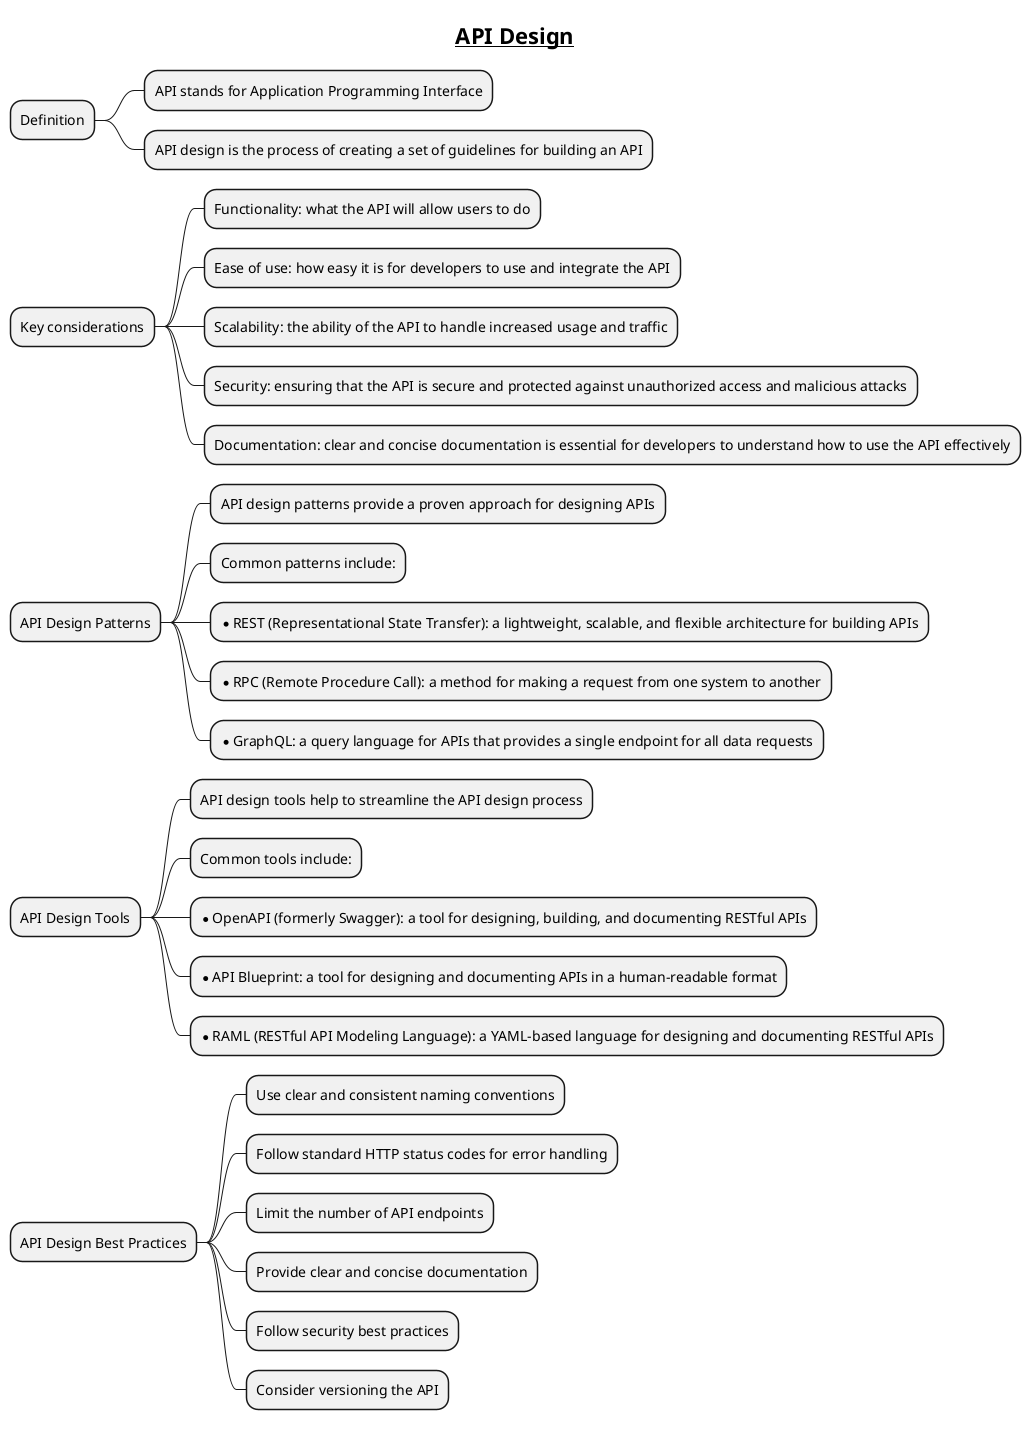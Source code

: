 @startmindmap
title =__API Design__


* Definition
** API stands for Application Programming Interface
** API design is the process of creating a set of guidelines for building an API

* Key considerations
** Functionality: what the API will allow users to do
** Ease of use: how easy it is for developers to use and integrate the API
** Scalability: the ability of the API to handle increased usage and traffic
** Security: ensuring that the API is secure and protected against unauthorized access and malicious attacks
** Documentation: clear and concise documentation is essential for developers to understand how to use the API effectively

* API Design Patterns
** API design patterns provide a proven approach for designing APIs
** Common patterns include:
** *REST (Representational State Transfer): a lightweight, scalable, and flexible architecture for building APIs
** *RPC (Remote Procedure Call): a method for making a request from one system to another
** *GraphQL: a query language for APIs that provides a single endpoint for all data requests

* API Design Tools
** API design tools help to streamline the API design process
** Common tools include:
** *OpenAPI (formerly Swagger): a tool for designing, building, and documenting RESTful APIs
** *API Blueprint: a tool for designing and documenting APIs in a human-readable format
** *RAML (RESTful API Modeling Language): a YAML-based language for designing and documenting RESTful APIs

* API Design Best Practices
** Use clear and consistent naming conventions
** Follow standard HTTP status codes for error handling
** Limit the number of API endpoints
** Provide clear and concise documentation
** Follow security best practices
** Consider versioning the API
@endmindmap
